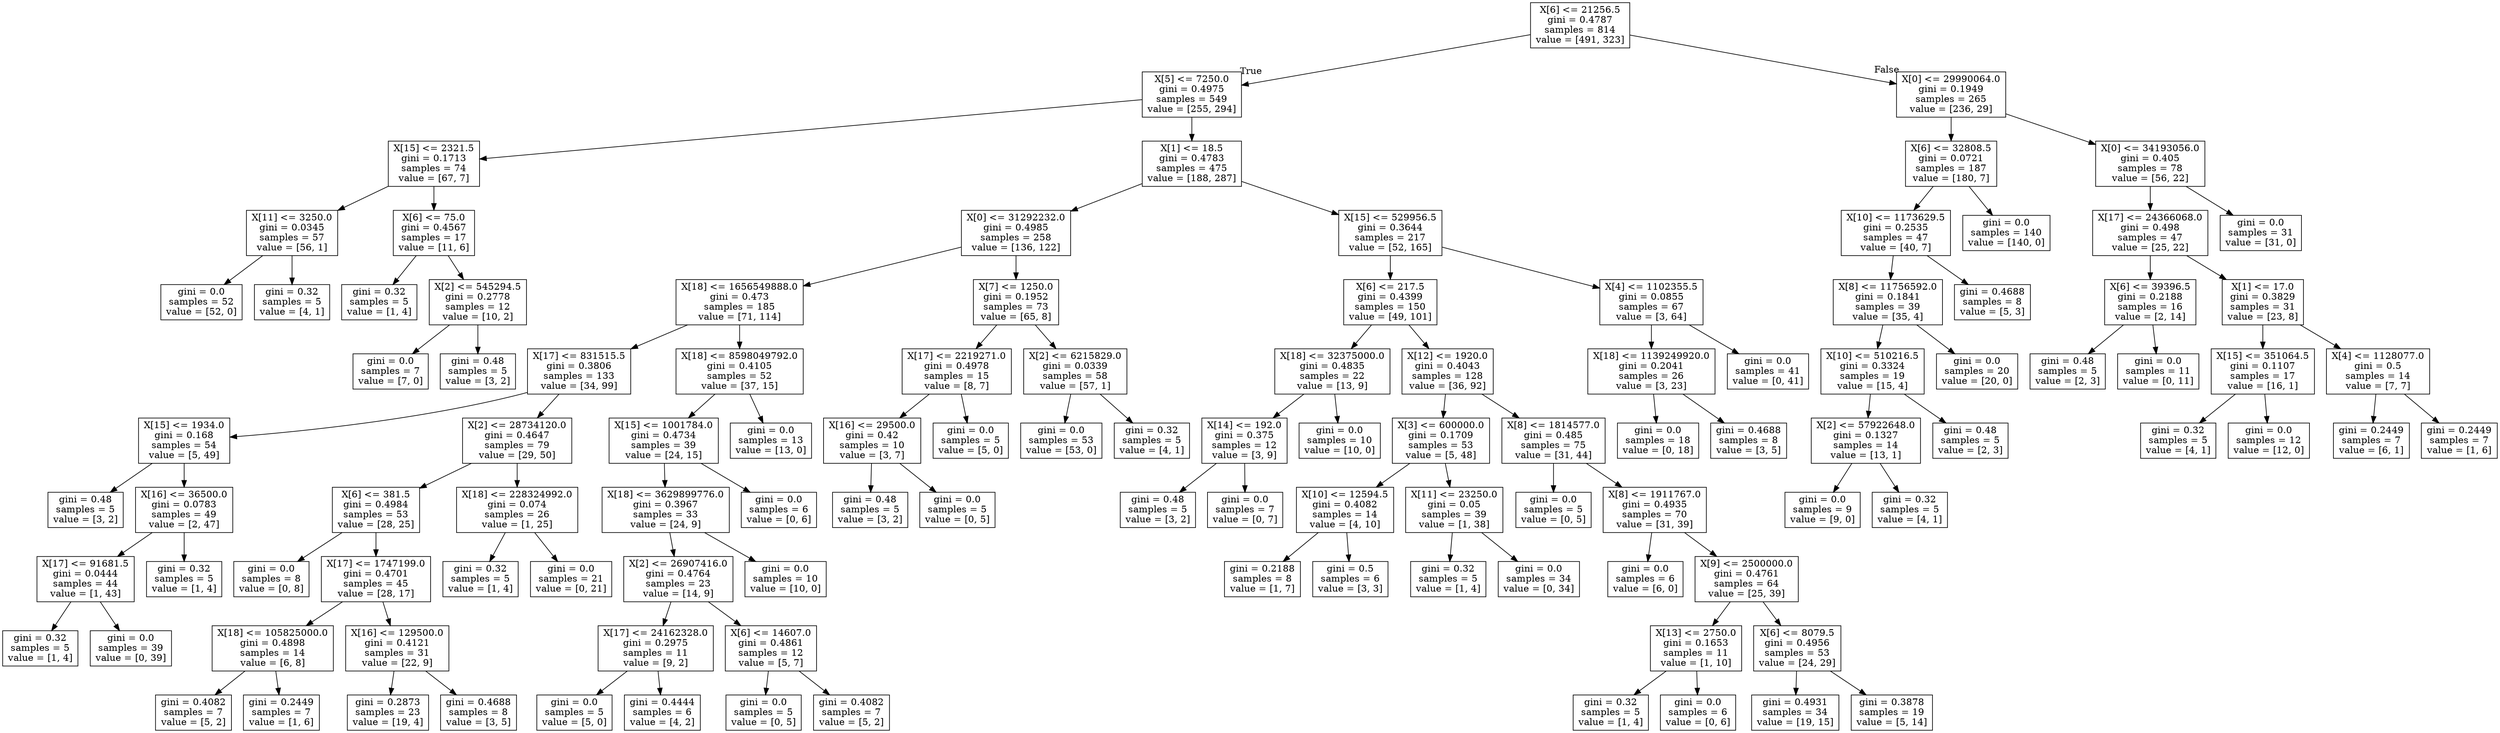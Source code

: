 digraph Tree {
node [shape=box] ;
0 [label="X[6] <= 21256.5\ngini = 0.4787\nsamples = 814\nvalue = [491, 323]"] ;
1 [label="X[5] <= 7250.0\ngini = 0.4975\nsamples = 549\nvalue = [255, 294]"] ;
0 -> 1 [labeldistance=2.5, labelangle=45, headlabel="True"] ;
2 [label="X[15] <= 2321.5\ngini = 0.1713\nsamples = 74\nvalue = [67, 7]"] ;
1 -> 2 ;
3 [label="X[11] <= 3250.0\ngini = 0.0345\nsamples = 57\nvalue = [56, 1]"] ;
2 -> 3 ;
4 [label="gini = 0.0\nsamples = 52\nvalue = [52, 0]"] ;
3 -> 4 ;
5 [label="gini = 0.32\nsamples = 5\nvalue = [4, 1]"] ;
3 -> 5 ;
6 [label="X[6] <= 75.0\ngini = 0.4567\nsamples = 17\nvalue = [11, 6]"] ;
2 -> 6 ;
7 [label="gini = 0.32\nsamples = 5\nvalue = [1, 4]"] ;
6 -> 7 ;
8 [label="X[2] <= 545294.5\ngini = 0.2778\nsamples = 12\nvalue = [10, 2]"] ;
6 -> 8 ;
9 [label="gini = 0.0\nsamples = 7\nvalue = [7, 0]"] ;
8 -> 9 ;
10 [label="gini = 0.48\nsamples = 5\nvalue = [3, 2]"] ;
8 -> 10 ;
11 [label="X[1] <= 18.5\ngini = 0.4783\nsamples = 475\nvalue = [188, 287]"] ;
1 -> 11 ;
12 [label="X[0] <= 31292232.0\ngini = 0.4985\nsamples = 258\nvalue = [136, 122]"] ;
11 -> 12 ;
13 [label="X[18] <= 1656549888.0\ngini = 0.473\nsamples = 185\nvalue = [71, 114]"] ;
12 -> 13 ;
14 [label="X[17] <= 831515.5\ngini = 0.3806\nsamples = 133\nvalue = [34, 99]"] ;
13 -> 14 ;
15 [label="X[15] <= 1934.0\ngini = 0.168\nsamples = 54\nvalue = [5, 49]"] ;
14 -> 15 ;
16 [label="gini = 0.48\nsamples = 5\nvalue = [3, 2]"] ;
15 -> 16 ;
17 [label="X[16] <= 36500.0\ngini = 0.0783\nsamples = 49\nvalue = [2, 47]"] ;
15 -> 17 ;
18 [label="X[17] <= 91681.5\ngini = 0.0444\nsamples = 44\nvalue = [1, 43]"] ;
17 -> 18 ;
19 [label="gini = 0.32\nsamples = 5\nvalue = [1, 4]"] ;
18 -> 19 ;
20 [label="gini = 0.0\nsamples = 39\nvalue = [0, 39]"] ;
18 -> 20 ;
21 [label="gini = 0.32\nsamples = 5\nvalue = [1, 4]"] ;
17 -> 21 ;
22 [label="X[2] <= 28734120.0\ngini = 0.4647\nsamples = 79\nvalue = [29, 50]"] ;
14 -> 22 ;
23 [label="X[6] <= 381.5\ngini = 0.4984\nsamples = 53\nvalue = [28, 25]"] ;
22 -> 23 ;
24 [label="gini = 0.0\nsamples = 8\nvalue = [0, 8]"] ;
23 -> 24 ;
25 [label="X[17] <= 1747199.0\ngini = 0.4701\nsamples = 45\nvalue = [28, 17]"] ;
23 -> 25 ;
26 [label="X[18] <= 105825000.0\ngini = 0.4898\nsamples = 14\nvalue = [6, 8]"] ;
25 -> 26 ;
27 [label="gini = 0.4082\nsamples = 7\nvalue = [5, 2]"] ;
26 -> 27 ;
28 [label="gini = 0.2449\nsamples = 7\nvalue = [1, 6]"] ;
26 -> 28 ;
29 [label="X[16] <= 129500.0\ngini = 0.4121\nsamples = 31\nvalue = [22, 9]"] ;
25 -> 29 ;
30 [label="gini = 0.2873\nsamples = 23\nvalue = [19, 4]"] ;
29 -> 30 ;
31 [label="gini = 0.4688\nsamples = 8\nvalue = [3, 5]"] ;
29 -> 31 ;
32 [label="X[18] <= 228324992.0\ngini = 0.074\nsamples = 26\nvalue = [1, 25]"] ;
22 -> 32 ;
33 [label="gini = 0.32\nsamples = 5\nvalue = [1, 4]"] ;
32 -> 33 ;
34 [label="gini = 0.0\nsamples = 21\nvalue = [0, 21]"] ;
32 -> 34 ;
35 [label="X[18] <= 8598049792.0\ngini = 0.4105\nsamples = 52\nvalue = [37, 15]"] ;
13 -> 35 ;
36 [label="X[15] <= 1001784.0\ngini = 0.4734\nsamples = 39\nvalue = [24, 15]"] ;
35 -> 36 ;
37 [label="X[18] <= 3629899776.0\ngini = 0.3967\nsamples = 33\nvalue = [24, 9]"] ;
36 -> 37 ;
38 [label="X[2] <= 26907416.0\ngini = 0.4764\nsamples = 23\nvalue = [14, 9]"] ;
37 -> 38 ;
39 [label="X[17] <= 24162328.0\ngini = 0.2975\nsamples = 11\nvalue = [9, 2]"] ;
38 -> 39 ;
40 [label="gini = 0.0\nsamples = 5\nvalue = [5, 0]"] ;
39 -> 40 ;
41 [label="gini = 0.4444\nsamples = 6\nvalue = [4, 2]"] ;
39 -> 41 ;
42 [label="X[6] <= 14607.0\ngini = 0.4861\nsamples = 12\nvalue = [5, 7]"] ;
38 -> 42 ;
43 [label="gini = 0.0\nsamples = 5\nvalue = [0, 5]"] ;
42 -> 43 ;
44 [label="gini = 0.4082\nsamples = 7\nvalue = [5, 2]"] ;
42 -> 44 ;
45 [label="gini = 0.0\nsamples = 10\nvalue = [10, 0]"] ;
37 -> 45 ;
46 [label="gini = 0.0\nsamples = 6\nvalue = [0, 6]"] ;
36 -> 46 ;
47 [label="gini = 0.0\nsamples = 13\nvalue = [13, 0]"] ;
35 -> 47 ;
48 [label="X[7] <= 1250.0\ngini = 0.1952\nsamples = 73\nvalue = [65, 8]"] ;
12 -> 48 ;
49 [label="X[17] <= 2219271.0\ngini = 0.4978\nsamples = 15\nvalue = [8, 7]"] ;
48 -> 49 ;
50 [label="X[16] <= 29500.0\ngini = 0.42\nsamples = 10\nvalue = [3, 7]"] ;
49 -> 50 ;
51 [label="gini = 0.48\nsamples = 5\nvalue = [3, 2]"] ;
50 -> 51 ;
52 [label="gini = 0.0\nsamples = 5\nvalue = [0, 5]"] ;
50 -> 52 ;
53 [label="gini = 0.0\nsamples = 5\nvalue = [5, 0]"] ;
49 -> 53 ;
54 [label="X[2] <= 6215829.0\ngini = 0.0339\nsamples = 58\nvalue = [57, 1]"] ;
48 -> 54 ;
55 [label="gini = 0.0\nsamples = 53\nvalue = [53, 0]"] ;
54 -> 55 ;
56 [label="gini = 0.32\nsamples = 5\nvalue = [4, 1]"] ;
54 -> 56 ;
57 [label="X[15] <= 529956.5\ngini = 0.3644\nsamples = 217\nvalue = [52, 165]"] ;
11 -> 57 ;
58 [label="X[6] <= 217.5\ngini = 0.4399\nsamples = 150\nvalue = [49, 101]"] ;
57 -> 58 ;
59 [label="X[18] <= 32375000.0\ngini = 0.4835\nsamples = 22\nvalue = [13, 9]"] ;
58 -> 59 ;
60 [label="X[14] <= 192.0\ngini = 0.375\nsamples = 12\nvalue = [3, 9]"] ;
59 -> 60 ;
61 [label="gini = 0.48\nsamples = 5\nvalue = [3, 2]"] ;
60 -> 61 ;
62 [label="gini = 0.0\nsamples = 7\nvalue = [0, 7]"] ;
60 -> 62 ;
63 [label="gini = 0.0\nsamples = 10\nvalue = [10, 0]"] ;
59 -> 63 ;
64 [label="X[12] <= 1920.0\ngini = 0.4043\nsamples = 128\nvalue = [36, 92]"] ;
58 -> 64 ;
65 [label="X[3] <= 600000.0\ngini = 0.1709\nsamples = 53\nvalue = [5, 48]"] ;
64 -> 65 ;
66 [label="X[10] <= 12594.5\ngini = 0.4082\nsamples = 14\nvalue = [4, 10]"] ;
65 -> 66 ;
67 [label="gini = 0.2188\nsamples = 8\nvalue = [1, 7]"] ;
66 -> 67 ;
68 [label="gini = 0.5\nsamples = 6\nvalue = [3, 3]"] ;
66 -> 68 ;
69 [label="X[11] <= 23250.0\ngini = 0.05\nsamples = 39\nvalue = [1, 38]"] ;
65 -> 69 ;
70 [label="gini = 0.32\nsamples = 5\nvalue = [1, 4]"] ;
69 -> 70 ;
71 [label="gini = 0.0\nsamples = 34\nvalue = [0, 34]"] ;
69 -> 71 ;
72 [label="X[8] <= 1814577.0\ngini = 0.485\nsamples = 75\nvalue = [31, 44]"] ;
64 -> 72 ;
73 [label="gini = 0.0\nsamples = 5\nvalue = [0, 5]"] ;
72 -> 73 ;
74 [label="X[8] <= 1911767.0\ngini = 0.4935\nsamples = 70\nvalue = [31, 39]"] ;
72 -> 74 ;
75 [label="gini = 0.0\nsamples = 6\nvalue = [6, 0]"] ;
74 -> 75 ;
76 [label="X[9] <= 2500000.0\ngini = 0.4761\nsamples = 64\nvalue = [25, 39]"] ;
74 -> 76 ;
77 [label="X[13] <= 2750.0\ngini = 0.1653\nsamples = 11\nvalue = [1, 10]"] ;
76 -> 77 ;
78 [label="gini = 0.32\nsamples = 5\nvalue = [1, 4]"] ;
77 -> 78 ;
79 [label="gini = 0.0\nsamples = 6\nvalue = [0, 6]"] ;
77 -> 79 ;
80 [label="X[6] <= 8079.5\ngini = 0.4956\nsamples = 53\nvalue = [24, 29]"] ;
76 -> 80 ;
81 [label="gini = 0.4931\nsamples = 34\nvalue = [19, 15]"] ;
80 -> 81 ;
82 [label="gini = 0.3878\nsamples = 19\nvalue = [5, 14]"] ;
80 -> 82 ;
83 [label="X[4] <= 1102355.5\ngini = 0.0855\nsamples = 67\nvalue = [3, 64]"] ;
57 -> 83 ;
84 [label="X[18] <= 1139249920.0\ngini = 0.2041\nsamples = 26\nvalue = [3, 23]"] ;
83 -> 84 ;
85 [label="gini = 0.0\nsamples = 18\nvalue = [0, 18]"] ;
84 -> 85 ;
86 [label="gini = 0.4688\nsamples = 8\nvalue = [3, 5]"] ;
84 -> 86 ;
87 [label="gini = 0.0\nsamples = 41\nvalue = [0, 41]"] ;
83 -> 87 ;
88 [label="X[0] <= 29990064.0\ngini = 0.1949\nsamples = 265\nvalue = [236, 29]"] ;
0 -> 88 [labeldistance=2.5, labelangle=-45, headlabel="False"] ;
89 [label="X[6] <= 32808.5\ngini = 0.0721\nsamples = 187\nvalue = [180, 7]"] ;
88 -> 89 ;
90 [label="X[10] <= 1173629.5\ngini = 0.2535\nsamples = 47\nvalue = [40, 7]"] ;
89 -> 90 ;
91 [label="X[8] <= 11756592.0\ngini = 0.1841\nsamples = 39\nvalue = [35, 4]"] ;
90 -> 91 ;
92 [label="X[10] <= 510216.5\ngini = 0.3324\nsamples = 19\nvalue = [15, 4]"] ;
91 -> 92 ;
93 [label="X[2] <= 57922648.0\ngini = 0.1327\nsamples = 14\nvalue = [13, 1]"] ;
92 -> 93 ;
94 [label="gini = 0.0\nsamples = 9\nvalue = [9, 0]"] ;
93 -> 94 ;
95 [label="gini = 0.32\nsamples = 5\nvalue = [4, 1]"] ;
93 -> 95 ;
96 [label="gini = 0.48\nsamples = 5\nvalue = [2, 3]"] ;
92 -> 96 ;
97 [label="gini = 0.0\nsamples = 20\nvalue = [20, 0]"] ;
91 -> 97 ;
98 [label="gini = 0.4688\nsamples = 8\nvalue = [5, 3]"] ;
90 -> 98 ;
99 [label="gini = 0.0\nsamples = 140\nvalue = [140, 0]"] ;
89 -> 99 ;
100 [label="X[0] <= 34193056.0\ngini = 0.405\nsamples = 78\nvalue = [56, 22]"] ;
88 -> 100 ;
101 [label="X[17] <= 24366068.0\ngini = 0.498\nsamples = 47\nvalue = [25, 22]"] ;
100 -> 101 ;
102 [label="X[6] <= 39396.5\ngini = 0.2188\nsamples = 16\nvalue = [2, 14]"] ;
101 -> 102 ;
103 [label="gini = 0.48\nsamples = 5\nvalue = [2, 3]"] ;
102 -> 103 ;
104 [label="gini = 0.0\nsamples = 11\nvalue = [0, 11]"] ;
102 -> 104 ;
105 [label="X[1] <= 17.0\ngini = 0.3829\nsamples = 31\nvalue = [23, 8]"] ;
101 -> 105 ;
106 [label="X[15] <= 351064.5\ngini = 0.1107\nsamples = 17\nvalue = [16, 1]"] ;
105 -> 106 ;
107 [label="gini = 0.32\nsamples = 5\nvalue = [4, 1]"] ;
106 -> 107 ;
108 [label="gini = 0.0\nsamples = 12\nvalue = [12, 0]"] ;
106 -> 108 ;
109 [label="X[4] <= 1128077.0\ngini = 0.5\nsamples = 14\nvalue = [7, 7]"] ;
105 -> 109 ;
110 [label="gini = 0.2449\nsamples = 7\nvalue = [6, 1]"] ;
109 -> 110 ;
111 [label="gini = 0.2449\nsamples = 7\nvalue = [1, 6]"] ;
109 -> 111 ;
112 [label="gini = 0.0\nsamples = 31\nvalue = [31, 0]"] ;
100 -> 112 ;
}